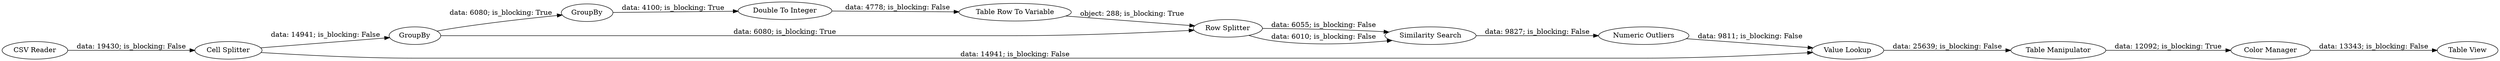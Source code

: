 digraph {
	"-1980402221229150608_16" [label="Color Manager"]
	"-1980402221229150608_4" [label=GroupBy]
	"-1980402221229150608_3" [label=GroupBy]
	"-1980402221229150608_9" [label="Row Splitter"]
	"-1980402221229150608_5" [label="Similarity Search"]
	"-1980402221229150608_14" [label="Table View"]
	"-1980402221229150608_12" [label="Value Lookup"]
	"-1980402221229150608_11" [label="Numeric Outliers"]
	"-1980402221229150608_13" [label="Table Manipulator"]
	"-1980402221229150608_8" [label="Table Row To Variable"]
	"-1980402221229150608_7" [label="Cell Splitter"]
	"-1980402221229150608_10" [label="Double To Integer"]
	"-1980402221229150608_1" [label="CSV Reader"]
	"-1980402221229150608_3" -> "-1980402221229150608_4" [label="data: 6080; is_blocking: True"]
	"-1980402221229150608_7" -> "-1980402221229150608_3" [label="data: 14941; is_blocking: False"]
	"-1980402221229150608_9" -> "-1980402221229150608_5" [label="data: 6055; is_blocking: False"]
	"-1980402221229150608_13" -> "-1980402221229150608_16" [label="data: 12092; is_blocking: True"]
	"-1980402221229150608_5" -> "-1980402221229150608_11" [label="data: 9827; is_blocking: False"]
	"-1980402221229150608_8" -> "-1980402221229150608_9" [label="object: 288; is_blocking: True"]
	"-1980402221229150608_9" -> "-1980402221229150608_5" [label="data: 6010; is_blocking: False"]
	"-1980402221229150608_3" -> "-1980402221229150608_9" [label="data: 6080; is_blocking: True"]
	"-1980402221229150608_1" -> "-1980402221229150608_7" [label="data: 19430; is_blocking: False"]
	"-1980402221229150608_7" -> "-1980402221229150608_12" [label="data: 14941; is_blocking: False"]
	"-1980402221229150608_4" -> "-1980402221229150608_10" [label="data: 4100; is_blocking: True"]
	"-1980402221229150608_16" -> "-1980402221229150608_14" [label="data: 13343; is_blocking: False"]
	"-1980402221229150608_11" -> "-1980402221229150608_12" [label="data: 9811; is_blocking: False"]
	"-1980402221229150608_10" -> "-1980402221229150608_8" [label="data: 4778; is_blocking: False"]
	"-1980402221229150608_12" -> "-1980402221229150608_13" [label="data: 25639; is_blocking: False"]
	rankdir=LR
}
